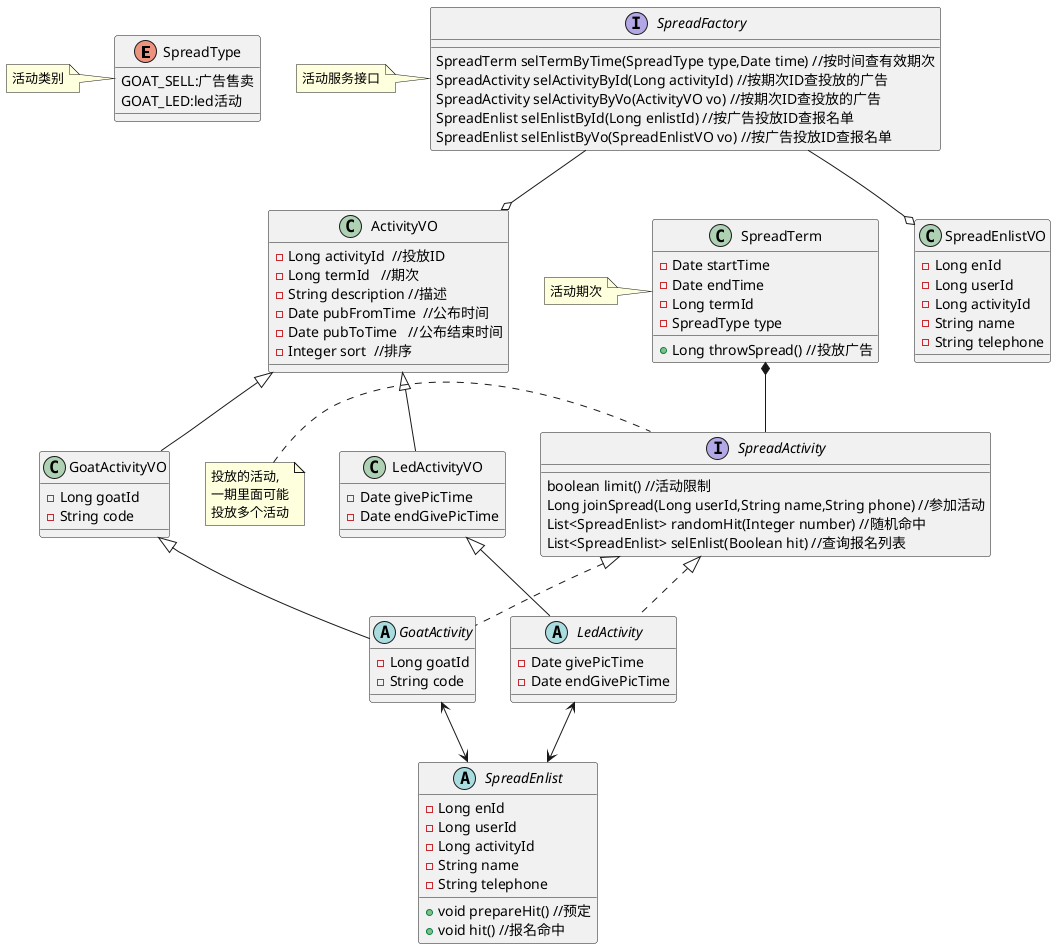 @startuml

enum SpreadType{
GOAT_SELL:广告售卖
GOAT_LED:led活动
}

note left of SpreadType:活动类别

class SpreadTerm{
-Date startTime
-Date endTime
-Long termId
-SpreadType type

+Long throwSpread() //投放广告
}

note left of SpreadTerm:活动期次

interface SpreadActivity{
boolean limit() //活动限制
Long joinSpread(Long userId,String name,String phone) //参加活动
List<SpreadEnlist> randomHit(Integer number) //随机命中
List<SpreadEnlist> selEnlist(Boolean hit) //查询报名列表
}

note left of SpreadActivity:投放的活动,\n一期里面可能\n投放多个活动

abstract class GoatActivity{
-Long goatId
-String code
}

class ActivityVO{
-Long activityId  //投放ID
-Long termId   //期次
-String description //描述
-Date pubFromTime  //公布时间
-Date pubToTime   //公布结束时间
-Integer sort  //排序
}

class GoatActivityVO{
-Long goatId
-String code
}

abstract class LedActivity{
-Date givePicTime
-Date endGivePicTime
}

class LedActivityVO{
-Date givePicTime
-Date endGivePicTime
}

abstract class SpreadEnlist{
-Long enId
-Long userId
-Long activityId
-String name
-String telephone

+void prepareHit() //预定
+void hit() //报名命中
}

class SpreadEnlistVO{
-Long enId
-Long userId
-Long activityId
-String name
-String telephone
}

interface SpreadFactory{
SpreadTerm selTermByTime(SpreadType type,Date time) //按时间查有效期次
SpreadActivity selActivityById(Long activityId) //按期次ID查投放的广告
SpreadActivity selActivityByVo(ActivityVO vo) //按期次ID查投放的广告
SpreadEnlist selEnlistById(Long enlistId) //按广告投放ID查报名单
SpreadEnlist selEnlistByVo(SpreadEnlistVO vo) //按广告投放ID查报名单

}

note left of SpreadFactory:活动服务接口
SpreadActivity <|.. GoatActivity

SpreadActivity <|.. LedActivity

SpreadTerm *-- SpreadActivity

GoatActivity <--> SpreadEnlist
LedActivity <--> SpreadEnlist
SpreadFactory --o SpreadEnlistVO
SpreadFactory --o ActivityVO
ActivityVO <|-- LedActivityVO
ActivityVO <|-- GoatActivityVO

LedActivityVO <|-- LedActivity
GoatActivityVO <|-- GoatActivity
@enduml